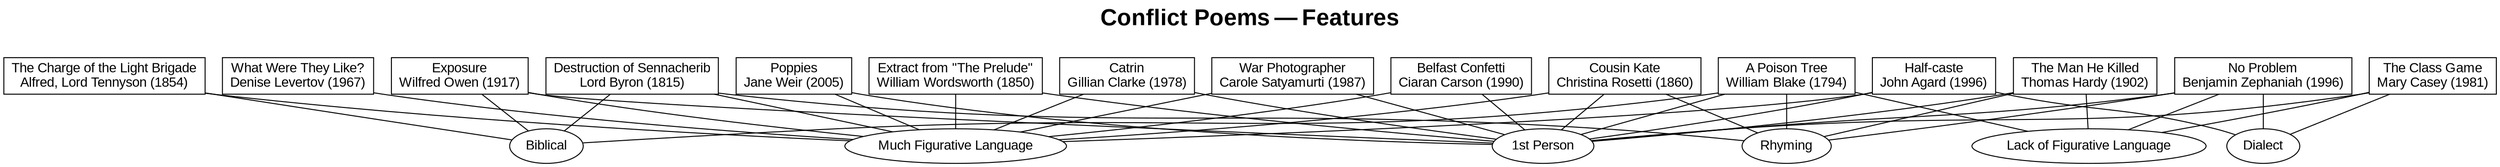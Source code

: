graph features {
  fontname=Arial;
  label=<<font point-size="24"><b>Conflict Poems&thinsp;&mdash;&thinsp;Features</b><br/>&nbsp;</font>>;
  labelloc=t;

  node [shape=box fontname=Arial];
  overlap=false;
  splines=true;
  
  // Node definitions (poems).
  tree [label=<A Poison Tree<br/>William Blake (1794)>];
  senn [label=<Destruction of Sennacherib<br/>Lord Byron (1815)>];
  prel [label=<Extract from "The Prelude"<br/>William Wordsworth (1850)>];
  man  [label=<The Man He Killed<br/>Thomas Hardy (1902)>];
  kate [label=<Cousin Kate<br/>Christina Rosetti (1860)>];
  half [label=<Half-caste<br/>John Agard (1996)>];
  expo [label=<Exposure<br/>Wilfred Owen (1917)>];
  chrg [label=<The Charge of the Light Brigade<br/>Alfred, Lord Tennyson (1854)>];
  cat  [label=<Catrin<br/>Gillian Clarke (1978)>];
  tog  [label=<War Photographer<br/>Carole Satyamurti (1987)>];
  belf [label=<Belfast Confetti<br/>Ciaran Carson (1990)>];
  game [label=<The Class Game<br/>Mary Casey (1981)>];
  pops [label=<Poppies<br/>Jane Weir (2005)>];
  np   [label=<No Problem<br/>Benjamin Zephaniah (1996)>];
  what [label=<What Were They Like?<br/>Denise Levertov (1967)>];
  
  // Node definitions (minor themes).
  bib [label="Biblical" shape=oval];
  dia [label="Dialect" shape=oval];
  fp  [label="1st Person" shape=oval];
  rhy [label="Rhyming" shape=oval];
  lof [label="Lack of Figurative Language" shape=oval];
  mfl [label="Much Figurative Language" shape=oval];
  
  // Edge definitions (connections).
  tree -- bib; pops -- mfl;
  senn -- bib; what -- mfl;
  expo -- bib; tree -- rhy;
  chrg -- bib; senn -- rhy;
  half -- dia; man  -- rhy;
  np   -- dia; kate -- rhy;
  game -- dia; np   -- rhy;
  tree -- fp;  tree -- lof;
  prel -- fp;  man  -- lof;
  man  -- fp;  game -- lof;
  kate -- fp;  np   -- lof;
  half -- fp;  senn -- mfl;
  expo -- fp;  prel -- mfl;
  cat  -- fp;  kate -- mfl;
  tog  -- fp;  half -- mfl;
  belf -- fp;  expo -- mfl;
  game -- fp;  chrg -- mfl;
  pops -- fp;  cat  -- mfl;
  np   -- fp;  tog  -- mfl;
  belf -- mfl;
}

